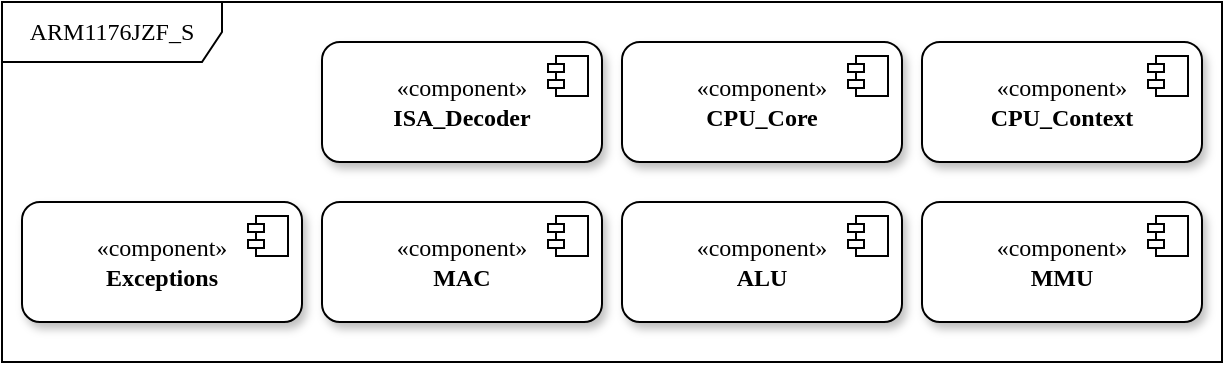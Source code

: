 <mxfile version="21.6.8" type="device">
  <diagram name="Page-1" id="PGW8C-4R_I-An5VIq9o4">
    <mxGraphModel dx="942" dy="558" grid="1" gridSize="10" guides="1" tooltips="1" connect="1" arrows="1" fold="1" page="1" pageScale="1" pageWidth="850" pageHeight="1100" math="0" shadow="0">
      <root>
        <mxCell id="0" />
        <mxCell id="1" parent="0" />
        <mxCell id="xAsPM_6dydhFdYysS4Um-6" value="«component»&lt;br&gt;&lt;b&gt;CPU_Core&lt;/b&gt;" style="html=1;dropTarget=0;whiteSpace=wrap;rounded=1;fontFamily=Computer Modern;shadow=1;" vertex="1" parent="1">
          <mxGeometry x="350" y="210" width="140" height="60" as="geometry" />
        </mxCell>
        <mxCell id="xAsPM_6dydhFdYysS4Um-7" value="" style="shape=module;jettyWidth=8;jettyHeight=4;fontFamily=Computer Modern;" vertex="1" parent="xAsPM_6dydhFdYysS4Um-6">
          <mxGeometry x="1" width="20" height="20" relative="1" as="geometry">
            <mxPoint x="-27" y="7" as="offset" />
          </mxGeometry>
        </mxCell>
        <mxCell id="xAsPM_6dydhFdYysS4Um-8" value="«component»&lt;br&gt;&lt;b&gt;CPU_Context&lt;/b&gt;" style="html=1;dropTarget=0;whiteSpace=wrap;rounded=1;fontFamily=Computer Modern;shadow=1;" vertex="1" parent="1">
          <mxGeometry x="500" y="210" width="140" height="60" as="geometry" />
        </mxCell>
        <mxCell id="xAsPM_6dydhFdYysS4Um-9" value="" style="shape=module;jettyWidth=8;jettyHeight=4;fontFamily=Computer Modern;" vertex="1" parent="xAsPM_6dydhFdYysS4Um-8">
          <mxGeometry x="1" width="20" height="20" relative="1" as="geometry">
            <mxPoint x="-27" y="7" as="offset" />
          </mxGeometry>
        </mxCell>
        <mxCell id="xAsPM_6dydhFdYysS4Um-10" value="«component»&lt;br&gt;&lt;b&gt;ALU&lt;/b&gt;" style="html=1;dropTarget=0;whiteSpace=wrap;rounded=1;fontFamily=Computer Modern;shadow=1;" vertex="1" parent="1">
          <mxGeometry x="350" y="290" width="140" height="60" as="geometry" />
        </mxCell>
        <mxCell id="xAsPM_6dydhFdYysS4Um-11" value="" style="shape=module;jettyWidth=8;jettyHeight=4;fontFamily=Computer Modern;" vertex="1" parent="xAsPM_6dydhFdYysS4Um-10">
          <mxGeometry x="1" width="20" height="20" relative="1" as="geometry">
            <mxPoint x="-27" y="7" as="offset" />
          </mxGeometry>
        </mxCell>
        <mxCell id="xAsPM_6dydhFdYysS4Um-12" value="«component»&lt;br&gt;&lt;b&gt;MMU&lt;/b&gt;" style="html=1;dropTarget=0;whiteSpace=wrap;rounded=1;fontFamily=Computer Modern;shadow=1;" vertex="1" parent="1">
          <mxGeometry x="500" y="290" width="140" height="60" as="geometry" />
        </mxCell>
        <mxCell id="xAsPM_6dydhFdYysS4Um-13" value="" style="shape=module;jettyWidth=8;jettyHeight=4;fontFamily=Computer Modern;" vertex="1" parent="xAsPM_6dydhFdYysS4Um-12">
          <mxGeometry x="1" width="20" height="20" relative="1" as="geometry">
            <mxPoint x="-27" y="7" as="offset" />
          </mxGeometry>
        </mxCell>
        <mxCell id="xAsPM_6dydhFdYysS4Um-14" value="«component»&lt;br&gt;&lt;b&gt;ISA_Decoder&lt;/b&gt;" style="html=1;dropTarget=0;whiteSpace=wrap;rounded=1;fontFamily=Computer Modern;shadow=1;" vertex="1" parent="1">
          <mxGeometry x="200" y="210" width="140" height="60" as="geometry" />
        </mxCell>
        <mxCell id="xAsPM_6dydhFdYysS4Um-15" value="" style="shape=module;jettyWidth=8;jettyHeight=4;fontFamily=Computer Modern;" vertex="1" parent="xAsPM_6dydhFdYysS4Um-14">
          <mxGeometry x="1" width="20" height="20" relative="1" as="geometry">
            <mxPoint x="-27" y="7" as="offset" />
          </mxGeometry>
        </mxCell>
        <mxCell id="xAsPM_6dydhFdYysS4Um-16" value="«component»&lt;br&gt;&lt;b&gt;MAC&lt;/b&gt;" style="html=1;dropTarget=0;whiteSpace=wrap;rounded=1;fontFamily=Computer Modern;shadow=1;" vertex="1" parent="1">
          <mxGeometry x="200" y="290" width="140" height="60" as="geometry" />
        </mxCell>
        <mxCell id="xAsPM_6dydhFdYysS4Um-17" value="" style="shape=module;jettyWidth=8;jettyHeight=4;fontFamily=Computer Modern;" vertex="1" parent="xAsPM_6dydhFdYysS4Um-16">
          <mxGeometry x="1" width="20" height="20" relative="1" as="geometry">
            <mxPoint x="-27" y="7" as="offset" />
          </mxGeometry>
        </mxCell>
        <mxCell id="xAsPM_6dydhFdYysS4Um-21" value="ARM1176JZF_S" style="shape=umlFrame;whiteSpace=wrap;html=1;pointerEvents=0;width=110;height=30;fontFamily=Computer Modern;" vertex="1" parent="1">
          <mxGeometry x="40" y="190" width="610" height="180" as="geometry" />
        </mxCell>
        <mxCell id="xAsPM_6dydhFdYysS4Um-22" value="«component»&lt;br&gt;&lt;b&gt;Exceptions&lt;/b&gt;" style="html=1;dropTarget=0;whiteSpace=wrap;rounded=1;fontFamily=Computer Modern;shadow=1;" vertex="1" parent="1">
          <mxGeometry x="50" y="290" width="140" height="60" as="geometry" />
        </mxCell>
        <mxCell id="xAsPM_6dydhFdYysS4Um-23" value="" style="shape=module;jettyWidth=8;jettyHeight=4;fontFamily=Computer Modern;" vertex="1" parent="xAsPM_6dydhFdYysS4Um-22">
          <mxGeometry x="1" width="20" height="20" relative="1" as="geometry">
            <mxPoint x="-27" y="7" as="offset" />
          </mxGeometry>
        </mxCell>
      </root>
    </mxGraphModel>
  </diagram>
</mxfile>
